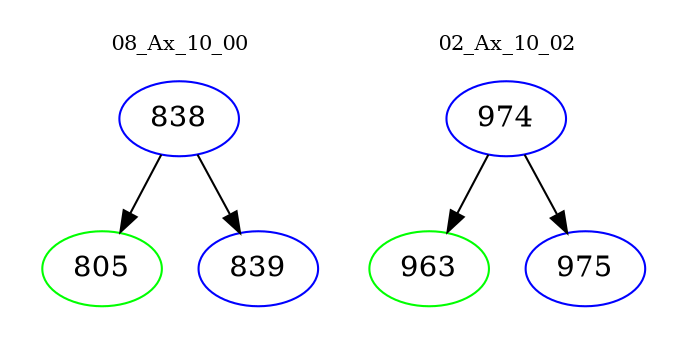 digraph{
subgraph cluster_0 {
color = white
label = "08_Ax_10_00";
fontsize=10;
T0_838 [label="838", color="blue"]
T0_838 -> T0_805 [color="black"]
T0_805 [label="805", color="green"]
T0_838 -> T0_839 [color="black"]
T0_839 [label="839", color="blue"]
}
subgraph cluster_1 {
color = white
label = "02_Ax_10_02";
fontsize=10;
T1_974 [label="974", color="blue"]
T1_974 -> T1_963 [color="black"]
T1_963 [label="963", color="green"]
T1_974 -> T1_975 [color="black"]
T1_975 [label="975", color="blue"]
}
}
